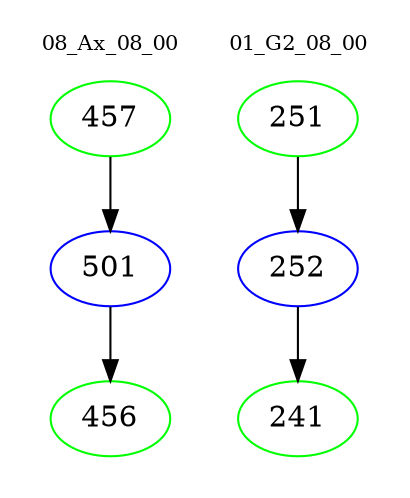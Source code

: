 digraph{
subgraph cluster_0 {
color = white
label = "08_Ax_08_00";
fontsize=10;
T0_457 [label="457", color="green"]
T0_457 -> T0_501 [color="black"]
T0_501 [label="501", color="blue"]
T0_501 -> T0_456 [color="black"]
T0_456 [label="456", color="green"]
}
subgraph cluster_1 {
color = white
label = "01_G2_08_00";
fontsize=10;
T1_251 [label="251", color="green"]
T1_251 -> T1_252 [color="black"]
T1_252 [label="252", color="blue"]
T1_252 -> T1_241 [color="black"]
T1_241 [label="241", color="green"]
}
}
